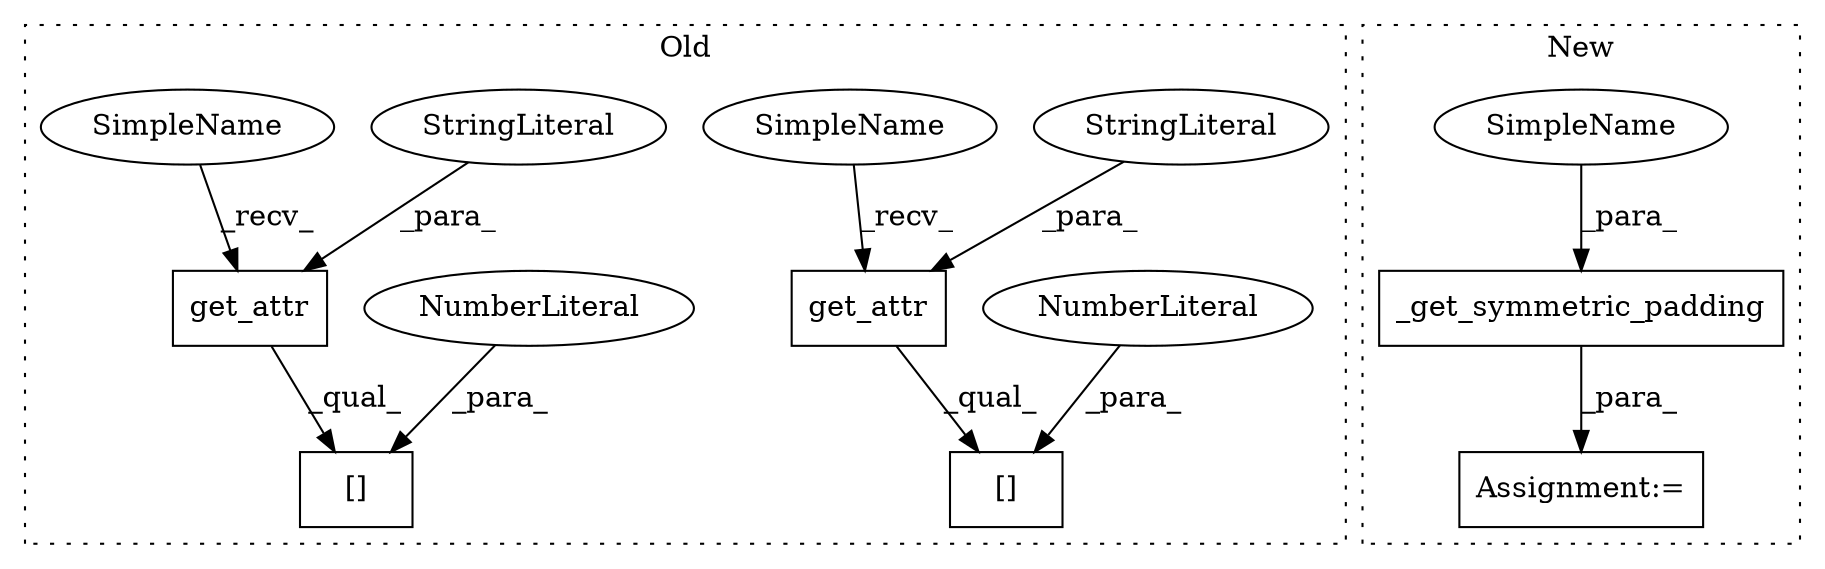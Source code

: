 digraph G {
subgraph cluster0 {
1 [label="get_attr" a="32" s="8089,8104" l="9,1" shape="box"];
3 [label="[]" a="2" s="8081,8107" l="25,1" shape="box"];
4 [label="NumberLiteral" a="34" s="8106" l="1" shape="ellipse"];
5 [label="StringLiteral" a="45" s="8098" l="6" shape="ellipse"];
6 [label="get_attr" a="32" s="8130,8145" l="9,1" shape="box"];
7 [label="[]" a="2" s="8122,8148" l="25,1" shape="box"];
8 [label="NumberLiteral" a="34" s="8147" l="1" shape="ellipse"];
10 [label="StringLiteral" a="45" s="8139" l="6" shape="ellipse"];
11 [label="SimpleName" a="42" s="8122" l="7" shape="ellipse"];
12 [label="SimpleName" a="42" s="8081" l="7" shape="ellipse"];
label = "Old";
style="dotted";
}
subgraph cluster1 {
2 [label="_get_symmetric_padding" a="32" s="8494,8524" l="23,1" shape="box"];
9 [label="Assignment:=" a="7" s="8487" l="2" shape="box"];
13 [label="SimpleName" a="42" s="8517" l="7" shape="ellipse"];
label = "New";
style="dotted";
}
1 -> 3 [label="_qual_"];
2 -> 9 [label="_para_"];
4 -> 3 [label="_para_"];
5 -> 1 [label="_para_"];
6 -> 7 [label="_qual_"];
8 -> 7 [label="_para_"];
10 -> 6 [label="_para_"];
11 -> 6 [label="_recv_"];
12 -> 1 [label="_recv_"];
13 -> 2 [label="_para_"];
}